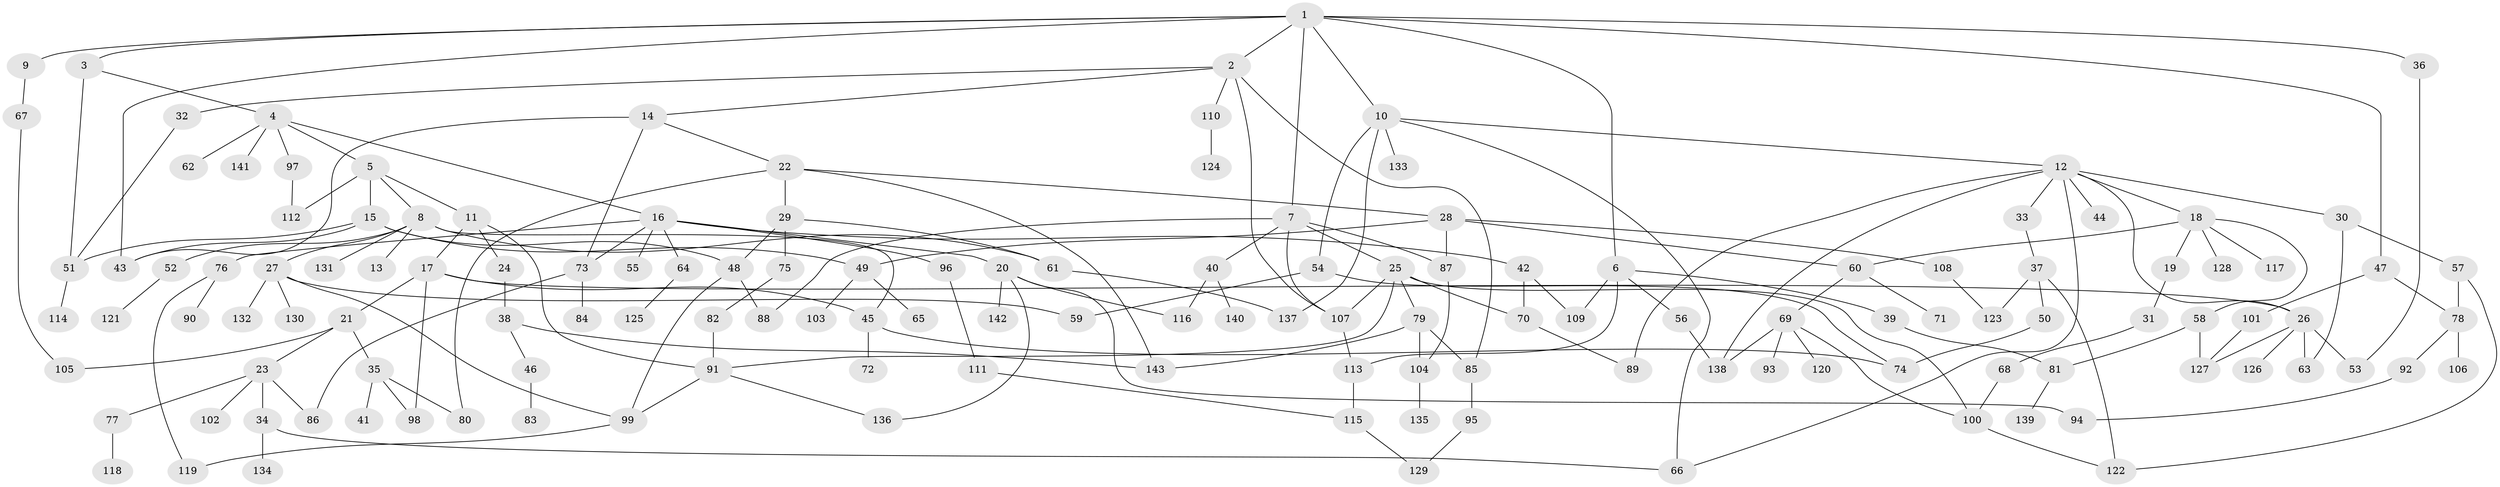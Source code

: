 // coarse degree distribution, {9: 0.011627906976744186, 6: 0.046511627906976744, 3: 0.22093023255813954, 5: 0.11627906976744186, 4: 0.1511627906976744, 8: 0.03488372093023256, 2: 0.2558139534883721, 7: 0.011627906976744186, 1: 0.1511627906976744}
// Generated by graph-tools (version 1.1) at 2025/48/03/04/25 22:48:51]
// undirected, 143 vertices, 199 edges
graph export_dot {
  node [color=gray90,style=filled];
  1;
  2;
  3;
  4;
  5;
  6;
  7;
  8;
  9;
  10;
  11;
  12;
  13;
  14;
  15;
  16;
  17;
  18;
  19;
  20;
  21;
  22;
  23;
  24;
  25;
  26;
  27;
  28;
  29;
  30;
  31;
  32;
  33;
  34;
  35;
  36;
  37;
  38;
  39;
  40;
  41;
  42;
  43;
  44;
  45;
  46;
  47;
  48;
  49;
  50;
  51;
  52;
  53;
  54;
  55;
  56;
  57;
  58;
  59;
  60;
  61;
  62;
  63;
  64;
  65;
  66;
  67;
  68;
  69;
  70;
  71;
  72;
  73;
  74;
  75;
  76;
  77;
  78;
  79;
  80;
  81;
  82;
  83;
  84;
  85;
  86;
  87;
  88;
  89;
  90;
  91;
  92;
  93;
  94;
  95;
  96;
  97;
  98;
  99;
  100;
  101;
  102;
  103;
  104;
  105;
  106;
  107;
  108;
  109;
  110;
  111;
  112;
  113;
  114;
  115;
  116;
  117;
  118;
  119;
  120;
  121;
  122;
  123;
  124;
  125;
  126;
  127;
  128;
  129;
  130;
  131;
  132;
  133;
  134;
  135;
  136;
  137;
  138;
  139;
  140;
  141;
  142;
  143;
  1 -- 2;
  1 -- 3;
  1 -- 6;
  1 -- 7;
  1 -- 9;
  1 -- 10;
  1 -- 36;
  1 -- 47;
  1 -- 43;
  2 -- 14;
  2 -- 32;
  2 -- 85;
  2 -- 110;
  2 -- 107;
  3 -- 4;
  3 -- 51;
  4 -- 5;
  4 -- 16;
  4 -- 62;
  4 -- 97;
  4 -- 141;
  5 -- 8;
  5 -- 11;
  5 -- 15;
  5 -- 112;
  6 -- 39;
  6 -- 56;
  6 -- 109;
  6 -- 113;
  7 -- 25;
  7 -- 40;
  7 -- 87;
  7 -- 88;
  7 -- 107;
  8 -- 13;
  8 -- 27;
  8 -- 45;
  8 -- 52;
  8 -- 61;
  8 -- 131;
  9 -- 67;
  10 -- 12;
  10 -- 54;
  10 -- 133;
  10 -- 137;
  10 -- 66;
  11 -- 17;
  11 -- 24;
  11 -- 91;
  12 -- 18;
  12 -- 30;
  12 -- 33;
  12 -- 44;
  12 -- 66;
  12 -- 138;
  12 -- 26;
  12 -- 89;
  14 -- 22;
  14 -- 43;
  14 -- 73;
  15 -- 48;
  15 -- 49;
  15 -- 51;
  15 -- 43;
  16 -- 20;
  16 -- 42;
  16 -- 55;
  16 -- 64;
  16 -- 73;
  16 -- 76;
  16 -- 96;
  17 -- 21;
  17 -- 26;
  17 -- 45;
  17 -- 98;
  18 -- 19;
  18 -- 58;
  18 -- 60;
  18 -- 117;
  18 -- 128;
  19 -- 31;
  20 -- 94;
  20 -- 136;
  20 -- 142;
  20 -- 116;
  21 -- 23;
  21 -- 35;
  21 -- 105;
  22 -- 28;
  22 -- 29;
  22 -- 143;
  22 -- 80;
  23 -- 34;
  23 -- 77;
  23 -- 86;
  23 -- 102;
  24 -- 38;
  25 -- 70;
  25 -- 79;
  25 -- 107;
  25 -- 91;
  25 -- 100;
  26 -- 63;
  26 -- 126;
  26 -- 53;
  26 -- 127;
  27 -- 59;
  27 -- 130;
  27 -- 132;
  27 -- 99;
  28 -- 108;
  28 -- 60;
  28 -- 49;
  28 -- 87;
  29 -- 75;
  29 -- 48;
  29 -- 61;
  30 -- 57;
  30 -- 63;
  31 -- 68;
  32 -- 51;
  33 -- 37;
  34 -- 134;
  34 -- 66;
  35 -- 41;
  35 -- 80;
  35 -- 98;
  36 -- 53;
  37 -- 50;
  37 -- 122;
  37 -- 123;
  38 -- 46;
  38 -- 143;
  39 -- 81;
  40 -- 116;
  40 -- 140;
  42 -- 70;
  42 -- 109;
  45 -- 72;
  45 -- 74;
  46 -- 83;
  47 -- 101;
  47 -- 78;
  48 -- 99;
  48 -- 88;
  49 -- 65;
  49 -- 103;
  50 -- 74;
  51 -- 114;
  52 -- 121;
  54 -- 74;
  54 -- 59;
  56 -- 138;
  57 -- 78;
  57 -- 122;
  58 -- 81;
  58 -- 127;
  60 -- 69;
  60 -- 71;
  61 -- 137;
  64 -- 125;
  67 -- 105;
  68 -- 100;
  69 -- 93;
  69 -- 120;
  69 -- 100;
  69 -- 138;
  70 -- 89;
  73 -- 84;
  73 -- 86;
  75 -- 82;
  76 -- 90;
  76 -- 119;
  77 -- 118;
  78 -- 92;
  78 -- 106;
  79 -- 143;
  79 -- 104;
  79 -- 85;
  81 -- 139;
  82 -- 91;
  85 -- 95;
  87 -- 104;
  91 -- 99;
  91 -- 136;
  92 -- 94;
  95 -- 129;
  96 -- 111;
  97 -- 112;
  99 -- 119;
  100 -- 122;
  101 -- 127;
  104 -- 135;
  107 -- 113;
  108 -- 123;
  110 -- 124;
  111 -- 115;
  113 -- 115;
  115 -- 129;
}
